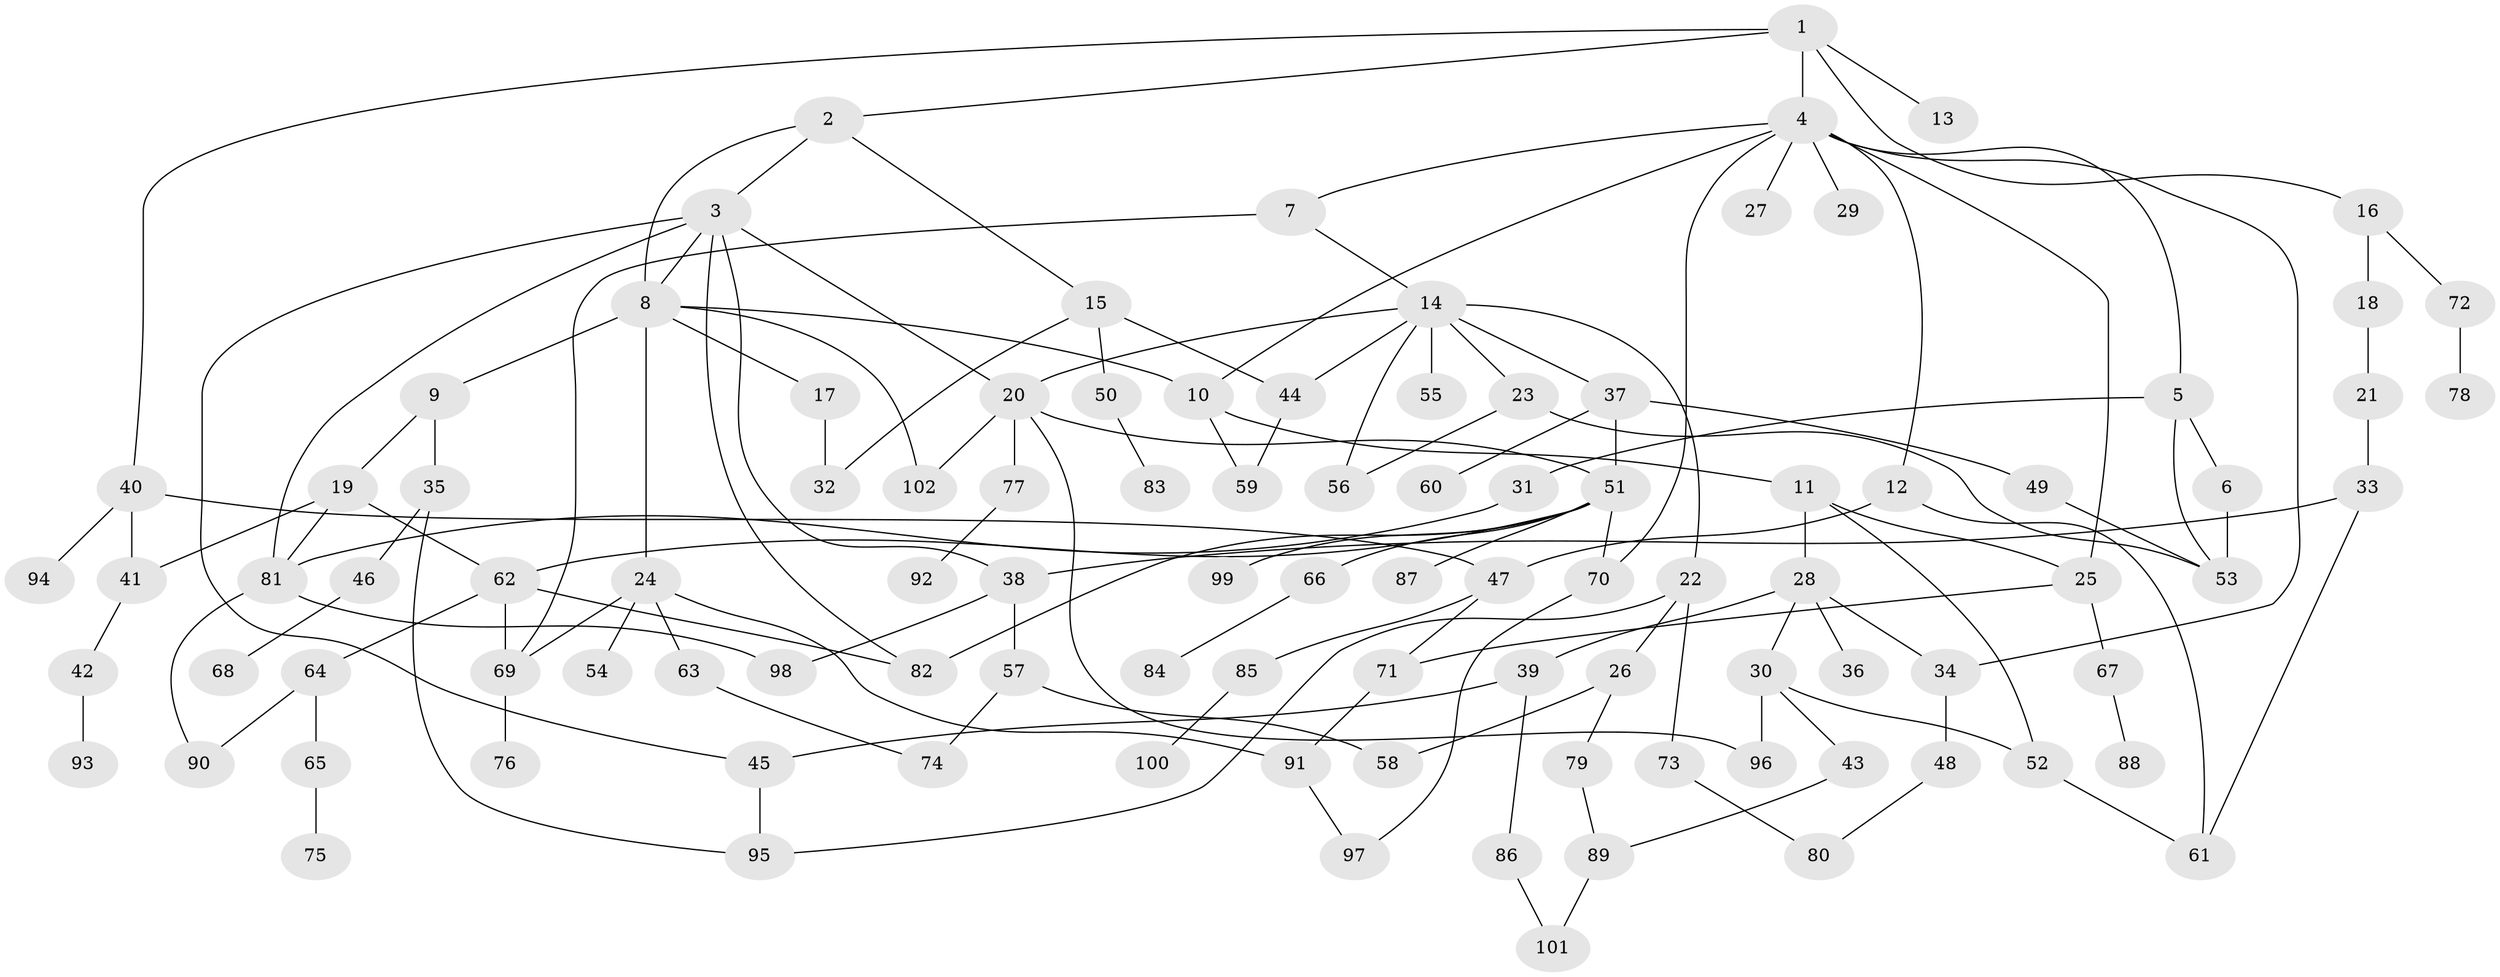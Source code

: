 // Generated by graph-tools (version 1.1) at 2025/25/03/09/25 03:25:27]
// undirected, 102 vertices, 143 edges
graph export_dot {
graph [start="1"]
  node [color=gray90,style=filled];
  1;
  2;
  3;
  4;
  5;
  6;
  7;
  8;
  9;
  10;
  11;
  12;
  13;
  14;
  15;
  16;
  17;
  18;
  19;
  20;
  21;
  22;
  23;
  24;
  25;
  26;
  27;
  28;
  29;
  30;
  31;
  32;
  33;
  34;
  35;
  36;
  37;
  38;
  39;
  40;
  41;
  42;
  43;
  44;
  45;
  46;
  47;
  48;
  49;
  50;
  51;
  52;
  53;
  54;
  55;
  56;
  57;
  58;
  59;
  60;
  61;
  62;
  63;
  64;
  65;
  66;
  67;
  68;
  69;
  70;
  71;
  72;
  73;
  74;
  75;
  76;
  77;
  78;
  79;
  80;
  81;
  82;
  83;
  84;
  85;
  86;
  87;
  88;
  89;
  90;
  91;
  92;
  93;
  94;
  95;
  96;
  97;
  98;
  99;
  100;
  101;
  102;
  1 -- 2;
  1 -- 4;
  1 -- 13;
  1 -- 16;
  1 -- 40;
  2 -- 3;
  2 -- 8;
  2 -- 15;
  3 -- 20;
  3 -- 8;
  3 -- 45;
  3 -- 81;
  3 -- 38;
  3 -- 82;
  4 -- 5;
  4 -- 7;
  4 -- 12;
  4 -- 27;
  4 -- 29;
  4 -- 34;
  4 -- 70;
  4 -- 25;
  4 -- 10;
  5 -- 6;
  5 -- 31;
  5 -- 53;
  6 -- 53;
  7 -- 14;
  7 -- 69;
  8 -- 9;
  8 -- 10;
  8 -- 17;
  8 -- 24;
  8 -- 102;
  9 -- 19;
  9 -- 35;
  10 -- 11;
  10 -- 59;
  11 -- 25;
  11 -- 28;
  11 -- 52;
  12 -- 61;
  12 -- 47;
  14 -- 20;
  14 -- 22;
  14 -- 23;
  14 -- 37;
  14 -- 55;
  14 -- 56;
  14 -- 44;
  15 -- 44;
  15 -- 50;
  15 -- 32;
  16 -- 18;
  16 -- 72;
  17 -- 32;
  18 -- 21;
  19 -- 41;
  19 -- 62;
  19 -- 81;
  20 -- 77;
  20 -- 96;
  20 -- 51;
  20 -- 102;
  21 -- 33;
  22 -- 26;
  22 -- 73;
  22 -- 95;
  23 -- 56;
  23 -- 53;
  24 -- 54;
  24 -- 63;
  24 -- 69;
  24 -- 91;
  25 -- 67;
  25 -- 71;
  26 -- 58;
  26 -- 79;
  28 -- 30;
  28 -- 36;
  28 -- 39;
  28 -- 34;
  30 -- 43;
  30 -- 96;
  30 -- 52;
  31 -- 81;
  33 -- 38;
  33 -- 61;
  34 -- 48;
  35 -- 46;
  35 -- 95;
  37 -- 49;
  37 -- 51;
  37 -- 60;
  38 -- 57;
  38 -- 98;
  39 -- 45;
  39 -- 86;
  40 -- 41;
  40 -- 47;
  40 -- 94;
  41 -- 42;
  42 -- 93;
  43 -- 89;
  44 -- 59;
  45 -- 95;
  46 -- 68;
  47 -- 71;
  47 -- 85;
  48 -- 80;
  49 -- 53;
  50 -- 83;
  51 -- 62;
  51 -- 66;
  51 -- 70;
  51 -- 82;
  51 -- 87;
  51 -- 99;
  52 -- 61;
  57 -- 74;
  57 -- 58;
  62 -- 64;
  62 -- 69;
  62 -- 82;
  63 -- 74;
  64 -- 65;
  64 -- 90;
  65 -- 75;
  66 -- 84;
  67 -- 88;
  69 -- 76;
  70 -- 97;
  71 -- 91;
  72 -- 78;
  73 -- 80;
  77 -- 92;
  79 -- 89;
  81 -- 90;
  81 -- 98;
  85 -- 100;
  86 -- 101;
  89 -- 101;
  91 -- 97;
}
